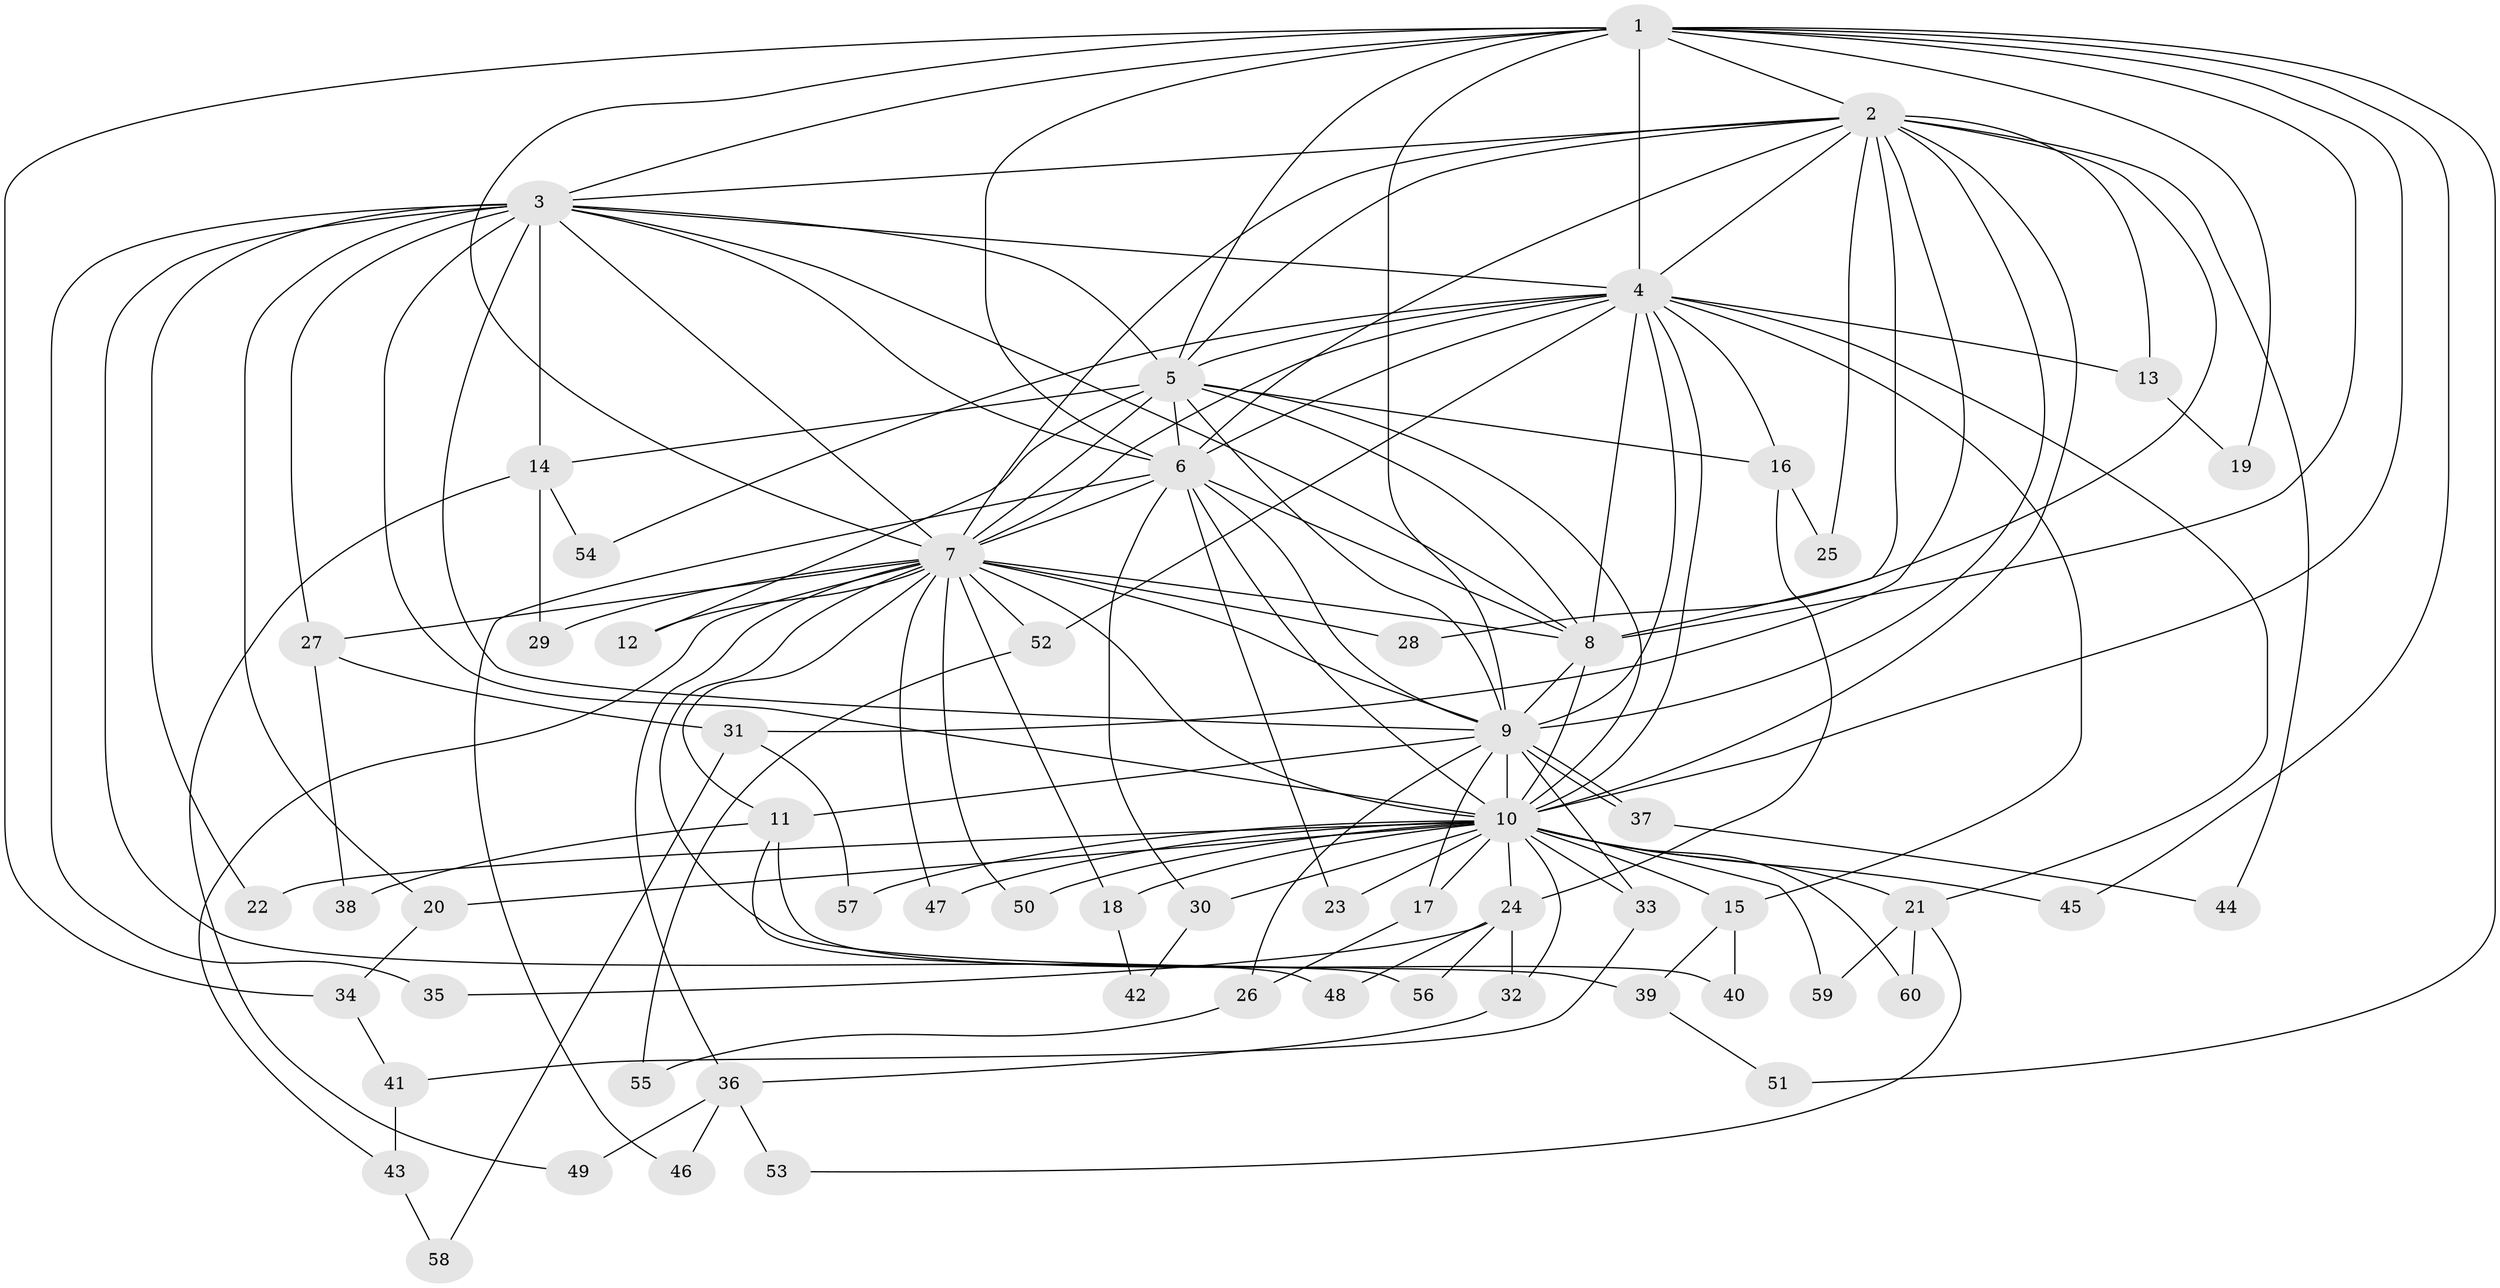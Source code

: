 // Generated by graph-tools (version 1.1) at 2025/45/03/09/25 04:45:35]
// undirected, 60 vertices, 145 edges
graph export_dot {
graph [start="1"]
  node [color=gray90,style=filled];
  1;
  2;
  3;
  4;
  5;
  6;
  7;
  8;
  9;
  10;
  11;
  12;
  13;
  14;
  15;
  16;
  17;
  18;
  19;
  20;
  21;
  22;
  23;
  24;
  25;
  26;
  27;
  28;
  29;
  30;
  31;
  32;
  33;
  34;
  35;
  36;
  37;
  38;
  39;
  40;
  41;
  42;
  43;
  44;
  45;
  46;
  47;
  48;
  49;
  50;
  51;
  52;
  53;
  54;
  55;
  56;
  57;
  58;
  59;
  60;
  1 -- 2;
  1 -- 3;
  1 -- 4;
  1 -- 5;
  1 -- 6;
  1 -- 7;
  1 -- 8;
  1 -- 9;
  1 -- 10;
  1 -- 19;
  1 -- 34;
  1 -- 45;
  1 -- 51;
  2 -- 3;
  2 -- 4;
  2 -- 5;
  2 -- 6;
  2 -- 7;
  2 -- 8;
  2 -- 9;
  2 -- 10;
  2 -- 13;
  2 -- 25;
  2 -- 28;
  2 -- 31;
  2 -- 44;
  3 -- 4;
  3 -- 5;
  3 -- 6;
  3 -- 7;
  3 -- 8;
  3 -- 9;
  3 -- 10;
  3 -- 14;
  3 -- 20;
  3 -- 22;
  3 -- 27;
  3 -- 35;
  3 -- 48;
  4 -- 5;
  4 -- 6;
  4 -- 7;
  4 -- 8;
  4 -- 9;
  4 -- 10;
  4 -- 13;
  4 -- 15;
  4 -- 16;
  4 -- 21;
  4 -- 52;
  4 -- 54;
  5 -- 6;
  5 -- 7;
  5 -- 8;
  5 -- 9;
  5 -- 10;
  5 -- 12;
  5 -- 14;
  5 -- 16;
  6 -- 7;
  6 -- 8;
  6 -- 9;
  6 -- 10;
  6 -- 23;
  6 -- 30;
  6 -- 46;
  7 -- 8;
  7 -- 9;
  7 -- 10;
  7 -- 11;
  7 -- 12;
  7 -- 18;
  7 -- 27;
  7 -- 28;
  7 -- 29;
  7 -- 36;
  7 -- 39;
  7 -- 43;
  7 -- 47;
  7 -- 50;
  7 -- 52;
  8 -- 9;
  8 -- 10;
  9 -- 10;
  9 -- 11;
  9 -- 17;
  9 -- 26;
  9 -- 33;
  9 -- 37;
  9 -- 37;
  10 -- 15;
  10 -- 17;
  10 -- 18;
  10 -- 20;
  10 -- 21;
  10 -- 22;
  10 -- 23;
  10 -- 24;
  10 -- 30;
  10 -- 32;
  10 -- 33;
  10 -- 45;
  10 -- 47;
  10 -- 50;
  10 -- 57;
  10 -- 59;
  10 -- 60;
  11 -- 38;
  11 -- 40;
  11 -- 56;
  13 -- 19;
  14 -- 29;
  14 -- 49;
  14 -- 54;
  15 -- 39;
  15 -- 40;
  16 -- 24;
  16 -- 25;
  17 -- 26;
  18 -- 42;
  20 -- 34;
  21 -- 53;
  21 -- 59;
  21 -- 60;
  24 -- 32;
  24 -- 35;
  24 -- 48;
  24 -- 56;
  26 -- 55;
  27 -- 31;
  27 -- 38;
  30 -- 42;
  31 -- 57;
  31 -- 58;
  32 -- 36;
  33 -- 41;
  34 -- 41;
  36 -- 46;
  36 -- 49;
  36 -- 53;
  37 -- 44;
  39 -- 51;
  41 -- 43;
  43 -- 58;
  52 -- 55;
}
